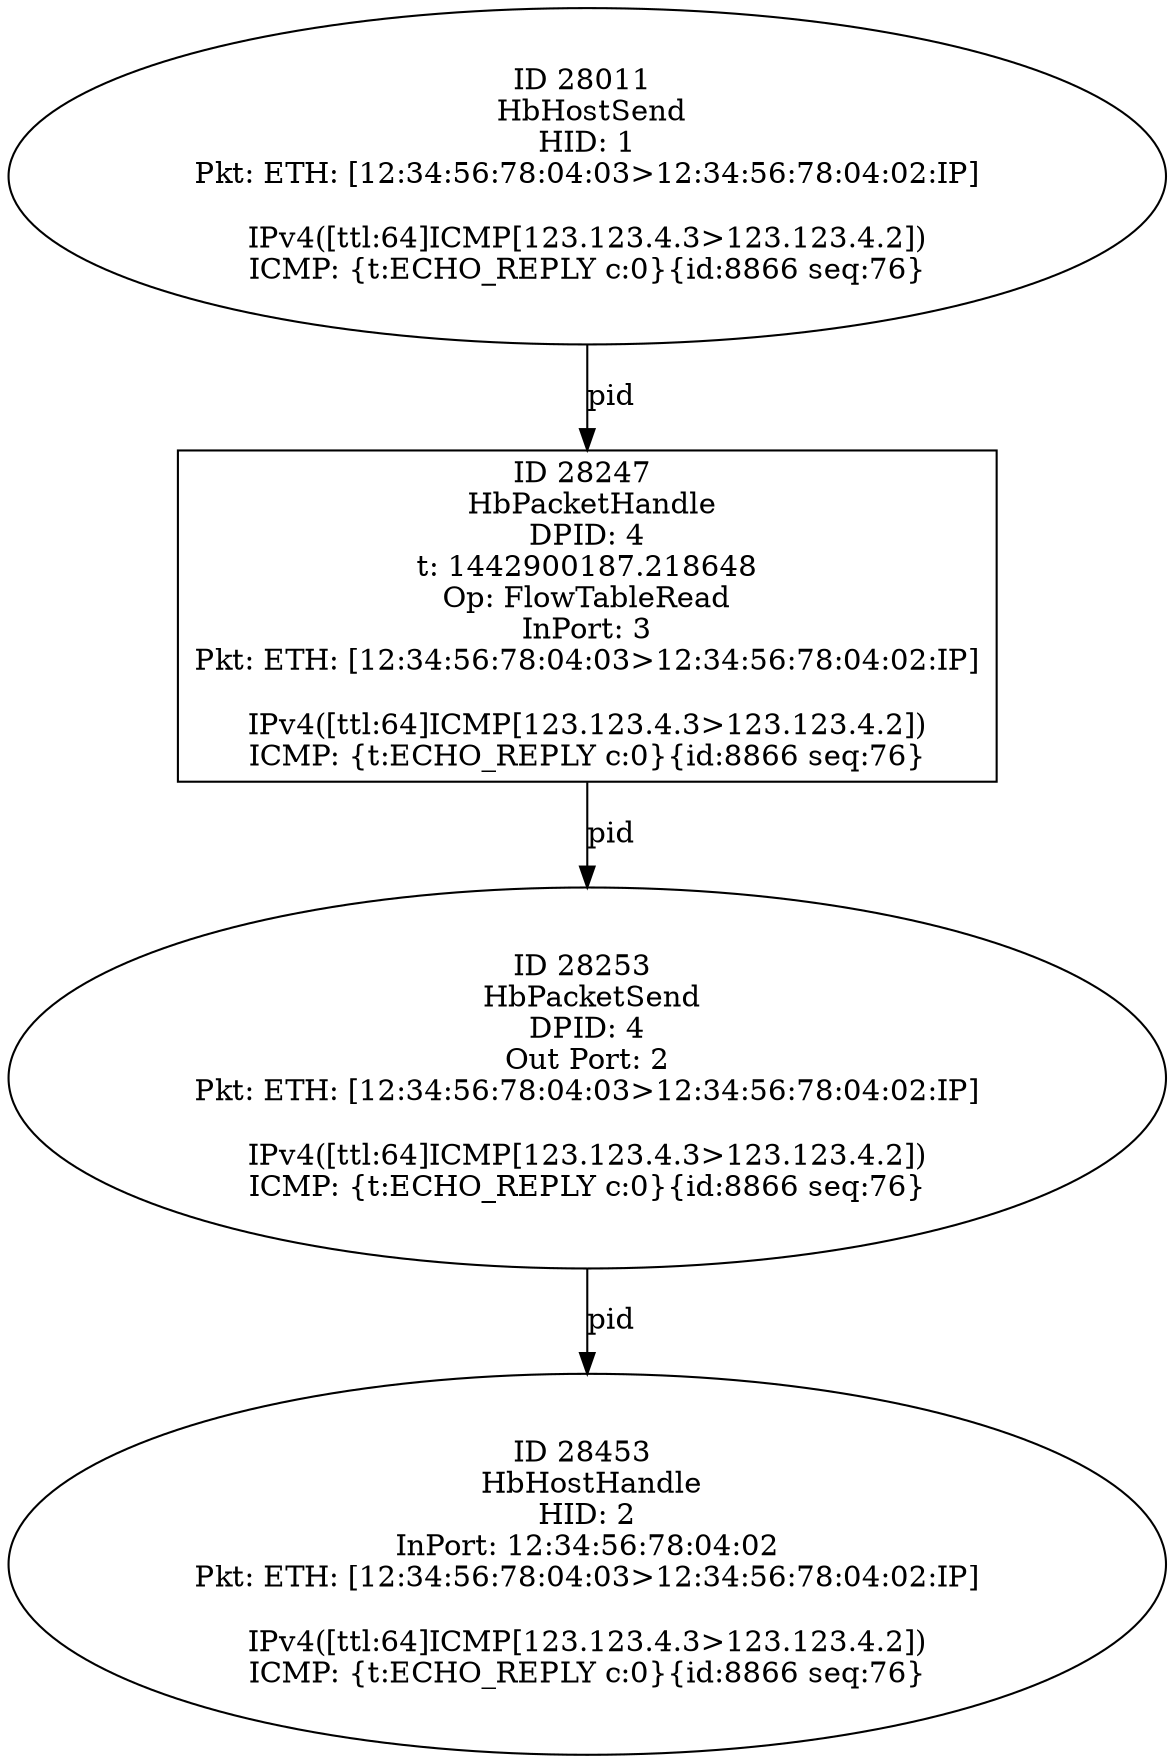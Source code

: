 strict digraph G {
28247 [shape=box, event=<hb_events.HbPacketHandle object at 0x10dbbded0>, label="ID 28247 
 HbPacketHandle
DPID: 4
t: 1442900187.218648
Op: FlowTableRead
InPort: 3
Pkt: ETH: [12:34:56:78:04:03>12:34:56:78:04:02:IP]

IPv4([ttl:64]ICMP[123.123.4.3>123.123.4.2])
ICMP: {t:ECHO_REPLY c:0}{id:8866 seq:76}"];
28011 [shape=oval, event=<hb_events.HbHostSend object at 0x10db26110>, label="ID 28011 
 HbHostSend
HID: 1
Pkt: ETH: [12:34:56:78:04:03>12:34:56:78:04:02:IP]

IPv4([ttl:64]ICMP[123.123.4.3>123.123.4.2])
ICMP: {t:ECHO_REPLY c:0}{id:8866 seq:76}"];
28453 [shape=oval, event=<hb_events.HbHostHandle object at 0x10dc6ce10>, label="ID 28453 
 HbHostHandle
HID: 2
InPort: 12:34:56:78:04:02
Pkt: ETH: [12:34:56:78:04:03>12:34:56:78:04:02:IP]

IPv4([ttl:64]ICMP[123.123.4.3>123.123.4.2])
ICMP: {t:ECHO_REPLY c:0}{id:8866 seq:76}"];
28253 [shape=oval, event=<hb_events.HbPacketSend object at 0x10dbc3190>, label="ID 28253 
 HbPacketSend
DPID: 4
Out Port: 2
Pkt: ETH: [12:34:56:78:04:03>12:34:56:78:04:02:IP]

IPv4([ttl:64]ICMP[123.123.4.3>123.123.4.2])
ICMP: {t:ECHO_REPLY c:0}{id:8866 seq:76}"];
28011 -> 28247  [rel=pid, label=pid];
28253 -> 28453  [rel=pid, label=pid];
28247 -> 28253  [rel=pid, label=pid];
}
